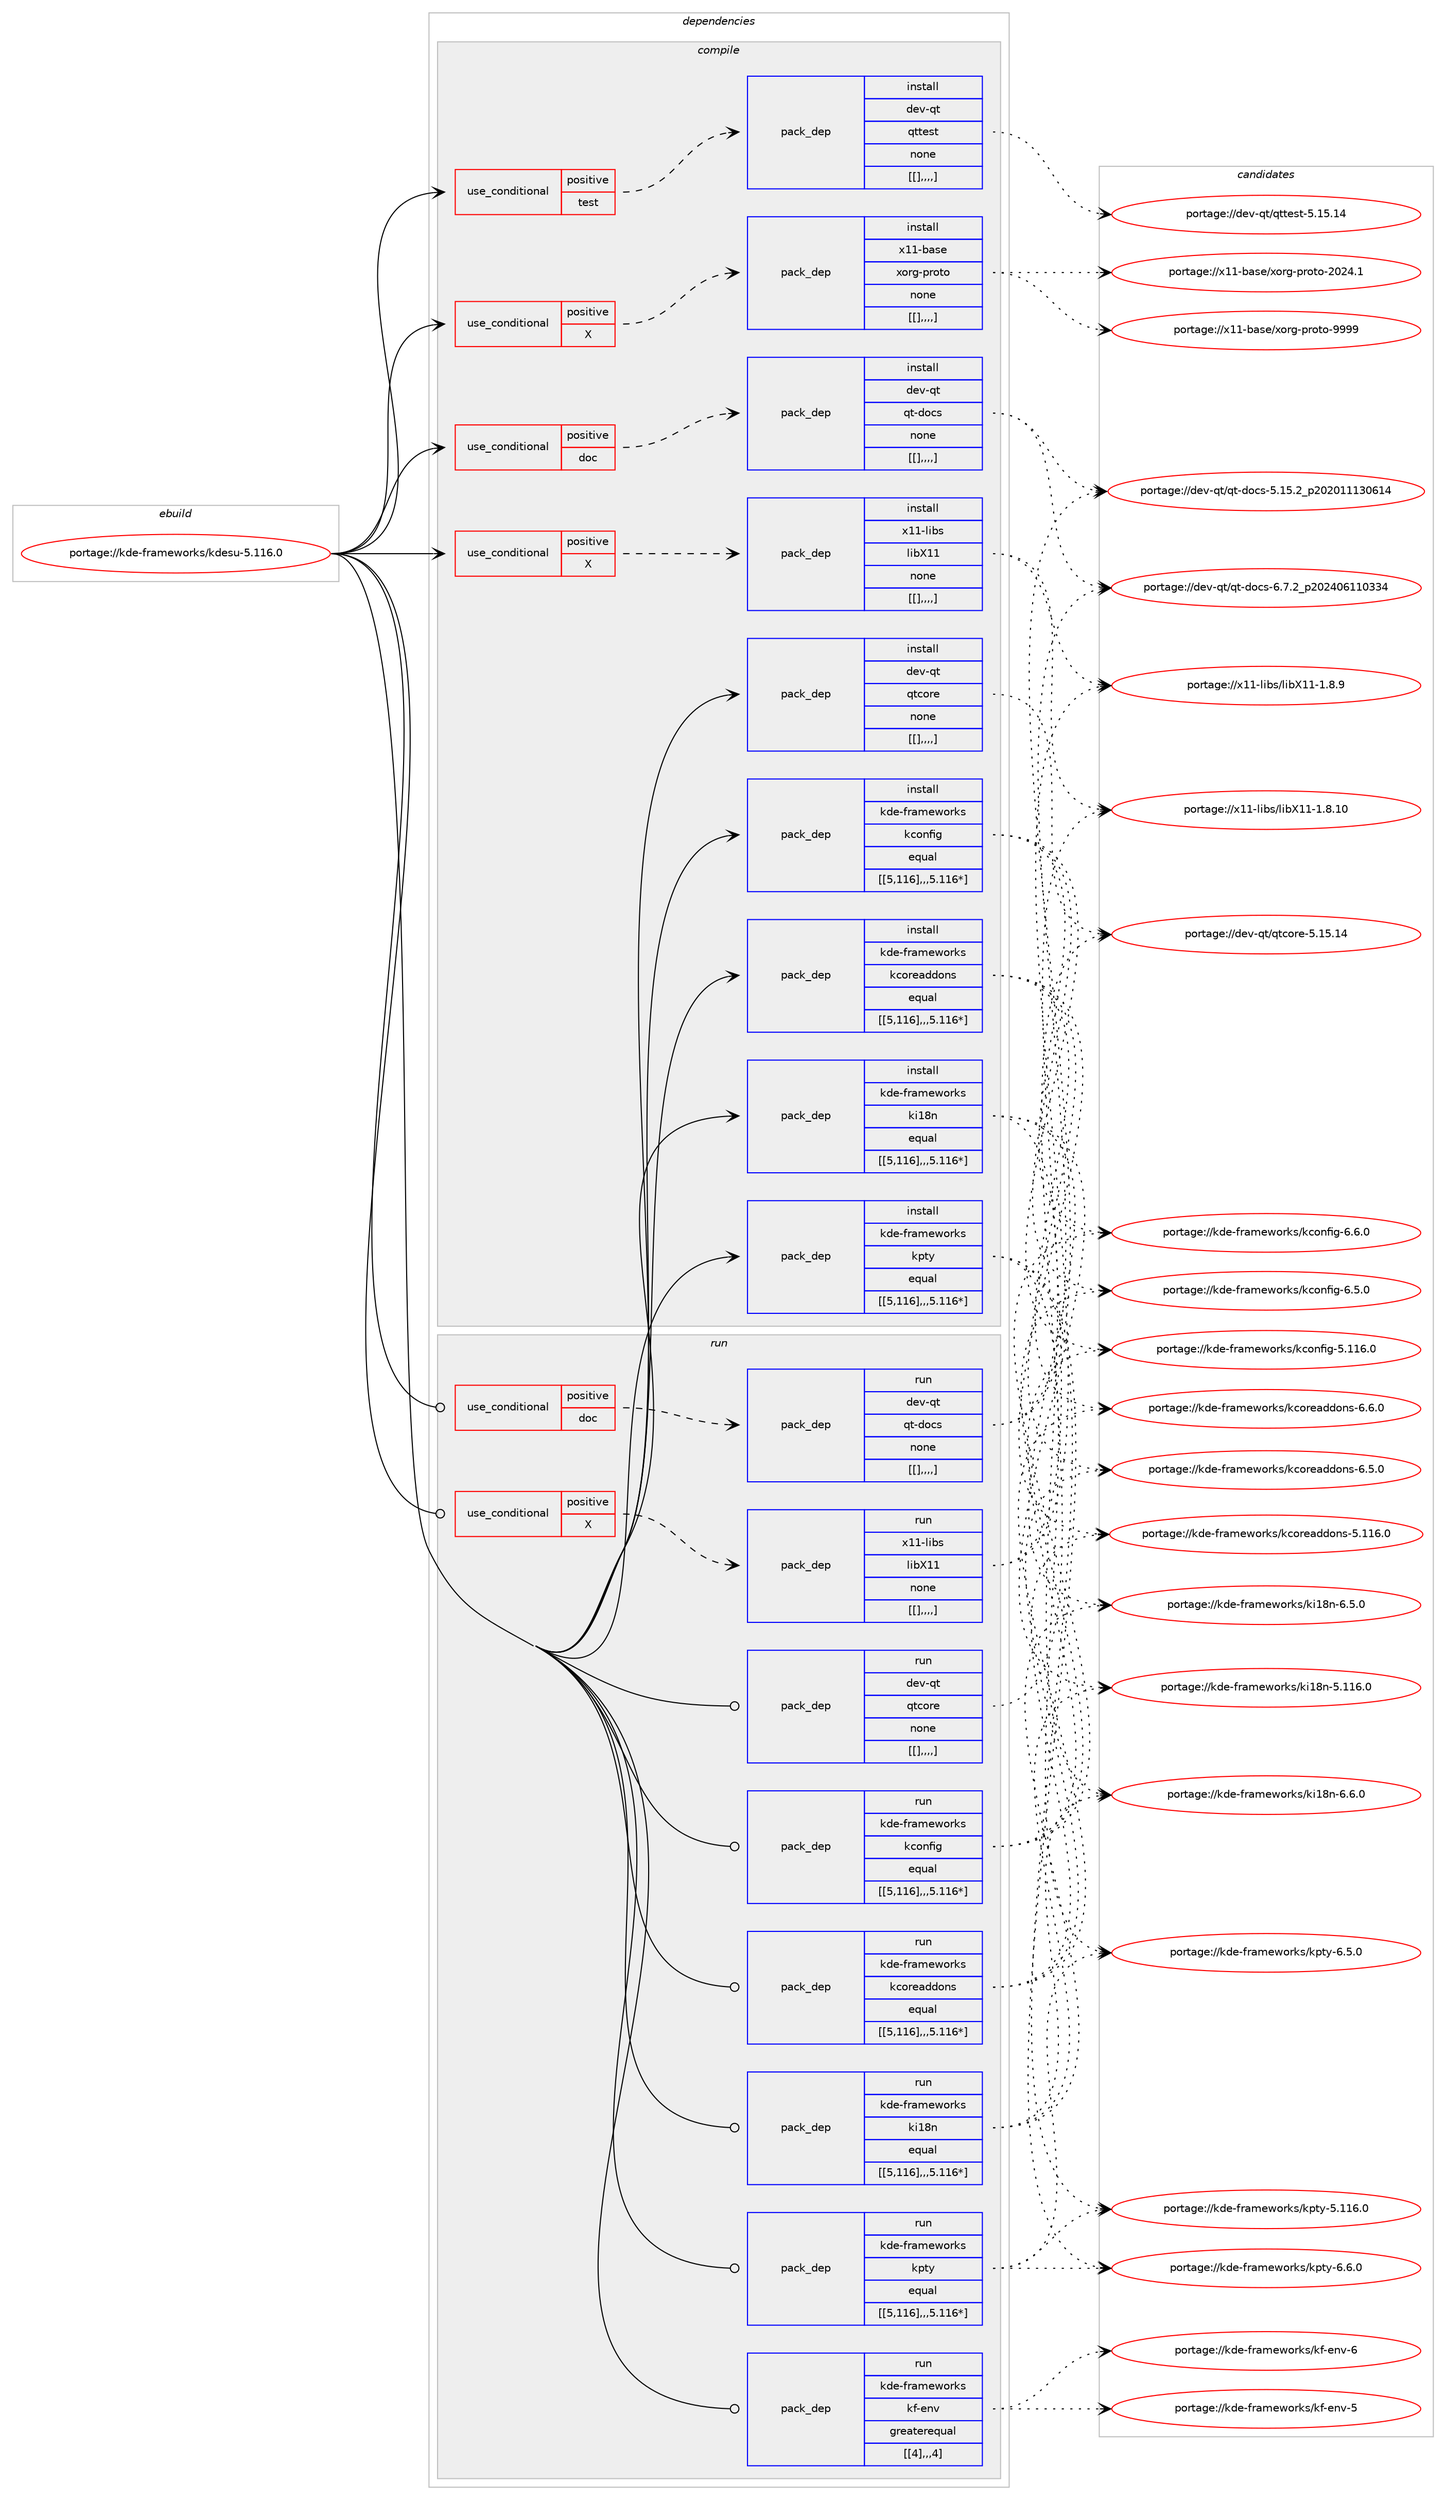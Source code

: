 digraph prolog {

# *************
# Graph options
# *************

newrank=true;
concentrate=true;
compound=true;
graph [rankdir=LR,fontname=Helvetica,fontsize=10,ranksep=1.5];#, ranksep=2.5, nodesep=0.2];
edge  [arrowhead=vee];
node  [fontname=Helvetica,fontsize=10];

# **********
# The ebuild
# **********

subgraph cluster_leftcol {
color=gray;
label=<<i>ebuild</i>>;
id [label="portage://kde-frameworks/kdesu-5.116.0", color=red, width=4, href="../kde-frameworks/kdesu-5.116.0.svg"];
}

# ****************
# The dependencies
# ****************

subgraph cluster_midcol {
color=gray;
label=<<i>dependencies</i>>;
subgraph cluster_compile {
fillcolor="#eeeeee";
style=filled;
label=<<i>compile</i>>;
subgraph cond70016 {
dependency273446 [label=<<TABLE BORDER="0" CELLBORDER="1" CELLSPACING="0" CELLPADDING="4"><TR><TD ROWSPAN="3" CELLPADDING="10">use_conditional</TD></TR><TR><TD>positive</TD></TR><TR><TD>X</TD></TR></TABLE>>, shape=none, color=red];
subgraph pack201318 {
dependency273447 [label=<<TABLE BORDER="0" CELLBORDER="1" CELLSPACING="0" CELLPADDING="4" WIDTH="220"><TR><TD ROWSPAN="6" CELLPADDING="30">pack_dep</TD></TR><TR><TD WIDTH="110">install</TD></TR><TR><TD>x11-base</TD></TR><TR><TD>xorg-proto</TD></TR><TR><TD>none</TD></TR><TR><TD>[[],,,,]</TD></TR></TABLE>>, shape=none, color=blue];
}
dependency273446:e -> dependency273447:w [weight=20,style="dashed",arrowhead="vee"];
}
id:e -> dependency273446:w [weight=20,style="solid",arrowhead="vee"];
subgraph cond70017 {
dependency273448 [label=<<TABLE BORDER="0" CELLBORDER="1" CELLSPACING="0" CELLPADDING="4"><TR><TD ROWSPAN="3" CELLPADDING="10">use_conditional</TD></TR><TR><TD>positive</TD></TR><TR><TD>X</TD></TR></TABLE>>, shape=none, color=red];
subgraph pack201319 {
dependency273449 [label=<<TABLE BORDER="0" CELLBORDER="1" CELLSPACING="0" CELLPADDING="4" WIDTH="220"><TR><TD ROWSPAN="6" CELLPADDING="30">pack_dep</TD></TR><TR><TD WIDTH="110">install</TD></TR><TR><TD>x11-libs</TD></TR><TR><TD>libX11</TD></TR><TR><TD>none</TD></TR><TR><TD>[[],,,,]</TD></TR></TABLE>>, shape=none, color=blue];
}
dependency273448:e -> dependency273449:w [weight=20,style="dashed",arrowhead="vee"];
}
id:e -> dependency273448:w [weight=20,style="solid",arrowhead="vee"];
subgraph cond70018 {
dependency273450 [label=<<TABLE BORDER="0" CELLBORDER="1" CELLSPACING="0" CELLPADDING="4"><TR><TD ROWSPAN="3" CELLPADDING="10">use_conditional</TD></TR><TR><TD>positive</TD></TR><TR><TD>doc</TD></TR></TABLE>>, shape=none, color=red];
subgraph pack201320 {
dependency273451 [label=<<TABLE BORDER="0" CELLBORDER="1" CELLSPACING="0" CELLPADDING="4" WIDTH="220"><TR><TD ROWSPAN="6" CELLPADDING="30">pack_dep</TD></TR><TR><TD WIDTH="110">install</TD></TR><TR><TD>dev-qt</TD></TR><TR><TD>qt-docs</TD></TR><TR><TD>none</TD></TR><TR><TD>[[],,,,]</TD></TR></TABLE>>, shape=none, color=blue];
}
dependency273450:e -> dependency273451:w [weight=20,style="dashed",arrowhead="vee"];
}
id:e -> dependency273450:w [weight=20,style="solid",arrowhead="vee"];
subgraph cond70019 {
dependency273452 [label=<<TABLE BORDER="0" CELLBORDER="1" CELLSPACING="0" CELLPADDING="4"><TR><TD ROWSPAN="3" CELLPADDING="10">use_conditional</TD></TR><TR><TD>positive</TD></TR><TR><TD>test</TD></TR></TABLE>>, shape=none, color=red];
subgraph pack201321 {
dependency273453 [label=<<TABLE BORDER="0" CELLBORDER="1" CELLSPACING="0" CELLPADDING="4" WIDTH="220"><TR><TD ROWSPAN="6" CELLPADDING="30">pack_dep</TD></TR><TR><TD WIDTH="110">install</TD></TR><TR><TD>dev-qt</TD></TR><TR><TD>qttest</TD></TR><TR><TD>none</TD></TR><TR><TD>[[],,,,]</TD></TR></TABLE>>, shape=none, color=blue];
}
dependency273452:e -> dependency273453:w [weight=20,style="dashed",arrowhead="vee"];
}
id:e -> dependency273452:w [weight=20,style="solid",arrowhead="vee"];
subgraph pack201322 {
dependency273454 [label=<<TABLE BORDER="0" CELLBORDER="1" CELLSPACING="0" CELLPADDING="4" WIDTH="220"><TR><TD ROWSPAN="6" CELLPADDING="30">pack_dep</TD></TR><TR><TD WIDTH="110">install</TD></TR><TR><TD>dev-qt</TD></TR><TR><TD>qtcore</TD></TR><TR><TD>none</TD></TR><TR><TD>[[],,,,]</TD></TR></TABLE>>, shape=none, color=blue];
}
id:e -> dependency273454:w [weight=20,style="solid",arrowhead="vee"];
subgraph pack201323 {
dependency273455 [label=<<TABLE BORDER="0" CELLBORDER="1" CELLSPACING="0" CELLPADDING="4" WIDTH="220"><TR><TD ROWSPAN="6" CELLPADDING="30">pack_dep</TD></TR><TR><TD WIDTH="110">install</TD></TR><TR><TD>kde-frameworks</TD></TR><TR><TD>kconfig</TD></TR><TR><TD>equal</TD></TR><TR><TD>[[5,116],,,5.116*]</TD></TR></TABLE>>, shape=none, color=blue];
}
id:e -> dependency273455:w [weight=20,style="solid",arrowhead="vee"];
subgraph pack201324 {
dependency273456 [label=<<TABLE BORDER="0" CELLBORDER="1" CELLSPACING="0" CELLPADDING="4" WIDTH="220"><TR><TD ROWSPAN="6" CELLPADDING="30">pack_dep</TD></TR><TR><TD WIDTH="110">install</TD></TR><TR><TD>kde-frameworks</TD></TR><TR><TD>kcoreaddons</TD></TR><TR><TD>equal</TD></TR><TR><TD>[[5,116],,,5.116*]</TD></TR></TABLE>>, shape=none, color=blue];
}
id:e -> dependency273456:w [weight=20,style="solid",arrowhead="vee"];
subgraph pack201325 {
dependency273457 [label=<<TABLE BORDER="0" CELLBORDER="1" CELLSPACING="0" CELLPADDING="4" WIDTH="220"><TR><TD ROWSPAN="6" CELLPADDING="30">pack_dep</TD></TR><TR><TD WIDTH="110">install</TD></TR><TR><TD>kde-frameworks</TD></TR><TR><TD>ki18n</TD></TR><TR><TD>equal</TD></TR><TR><TD>[[5,116],,,5.116*]</TD></TR></TABLE>>, shape=none, color=blue];
}
id:e -> dependency273457:w [weight=20,style="solid",arrowhead="vee"];
subgraph pack201326 {
dependency273458 [label=<<TABLE BORDER="0" CELLBORDER="1" CELLSPACING="0" CELLPADDING="4" WIDTH="220"><TR><TD ROWSPAN="6" CELLPADDING="30">pack_dep</TD></TR><TR><TD WIDTH="110">install</TD></TR><TR><TD>kde-frameworks</TD></TR><TR><TD>kpty</TD></TR><TR><TD>equal</TD></TR><TR><TD>[[5,116],,,5.116*]</TD></TR></TABLE>>, shape=none, color=blue];
}
id:e -> dependency273458:w [weight=20,style="solid",arrowhead="vee"];
}
subgraph cluster_compileandrun {
fillcolor="#eeeeee";
style=filled;
label=<<i>compile and run</i>>;
}
subgraph cluster_run {
fillcolor="#eeeeee";
style=filled;
label=<<i>run</i>>;
subgraph cond70020 {
dependency273459 [label=<<TABLE BORDER="0" CELLBORDER="1" CELLSPACING="0" CELLPADDING="4"><TR><TD ROWSPAN="3" CELLPADDING="10">use_conditional</TD></TR><TR><TD>positive</TD></TR><TR><TD>X</TD></TR></TABLE>>, shape=none, color=red];
subgraph pack201327 {
dependency273460 [label=<<TABLE BORDER="0" CELLBORDER="1" CELLSPACING="0" CELLPADDING="4" WIDTH="220"><TR><TD ROWSPAN="6" CELLPADDING="30">pack_dep</TD></TR><TR><TD WIDTH="110">run</TD></TR><TR><TD>x11-libs</TD></TR><TR><TD>libX11</TD></TR><TR><TD>none</TD></TR><TR><TD>[[],,,,]</TD></TR></TABLE>>, shape=none, color=blue];
}
dependency273459:e -> dependency273460:w [weight=20,style="dashed",arrowhead="vee"];
}
id:e -> dependency273459:w [weight=20,style="solid",arrowhead="odot"];
subgraph cond70021 {
dependency273461 [label=<<TABLE BORDER="0" CELLBORDER="1" CELLSPACING="0" CELLPADDING="4"><TR><TD ROWSPAN="3" CELLPADDING="10">use_conditional</TD></TR><TR><TD>positive</TD></TR><TR><TD>doc</TD></TR></TABLE>>, shape=none, color=red];
subgraph pack201328 {
dependency273462 [label=<<TABLE BORDER="0" CELLBORDER="1" CELLSPACING="0" CELLPADDING="4" WIDTH="220"><TR><TD ROWSPAN="6" CELLPADDING="30">pack_dep</TD></TR><TR><TD WIDTH="110">run</TD></TR><TR><TD>dev-qt</TD></TR><TR><TD>qt-docs</TD></TR><TR><TD>none</TD></TR><TR><TD>[[],,,,]</TD></TR></TABLE>>, shape=none, color=blue];
}
dependency273461:e -> dependency273462:w [weight=20,style="dashed",arrowhead="vee"];
}
id:e -> dependency273461:w [weight=20,style="solid",arrowhead="odot"];
subgraph pack201329 {
dependency273463 [label=<<TABLE BORDER="0" CELLBORDER="1" CELLSPACING="0" CELLPADDING="4" WIDTH="220"><TR><TD ROWSPAN="6" CELLPADDING="30">pack_dep</TD></TR><TR><TD WIDTH="110">run</TD></TR><TR><TD>dev-qt</TD></TR><TR><TD>qtcore</TD></TR><TR><TD>none</TD></TR><TR><TD>[[],,,,]</TD></TR></TABLE>>, shape=none, color=blue];
}
id:e -> dependency273463:w [weight=20,style="solid",arrowhead="odot"];
subgraph pack201330 {
dependency273464 [label=<<TABLE BORDER="0" CELLBORDER="1" CELLSPACING="0" CELLPADDING="4" WIDTH="220"><TR><TD ROWSPAN="6" CELLPADDING="30">pack_dep</TD></TR><TR><TD WIDTH="110">run</TD></TR><TR><TD>kde-frameworks</TD></TR><TR><TD>kconfig</TD></TR><TR><TD>equal</TD></TR><TR><TD>[[5,116],,,5.116*]</TD></TR></TABLE>>, shape=none, color=blue];
}
id:e -> dependency273464:w [weight=20,style="solid",arrowhead="odot"];
subgraph pack201331 {
dependency273465 [label=<<TABLE BORDER="0" CELLBORDER="1" CELLSPACING="0" CELLPADDING="4" WIDTH="220"><TR><TD ROWSPAN="6" CELLPADDING="30">pack_dep</TD></TR><TR><TD WIDTH="110">run</TD></TR><TR><TD>kde-frameworks</TD></TR><TR><TD>kcoreaddons</TD></TR><TR><TD>equal</TD></TR><TR><TD>[[5,116],,,5.116*]</TD></TR></TABLE>>, shape=none, color=blue];
}
id:e -> dependency273465:w [weight=20,style="solid",arrowhead="odot"];
subgraph pack201332 {
dependency273466 [label=<<TABLE BORDER="0" CELLBORDER="1" CELLSPACING="0" CELLPADDING="4" WIDTH="220"><TR><TD ROWSPAN="6" CELLPADDING="30">pack_dep</TD></TR><TR><TD WIDTH="110">run</TD></TR><TR><TD>kde-frameworks</TD></TR><TR><TD>kf-env</TD></TR><TR><TD>greaterequal</TD></TR><TR><TD>[[4],,,4]</TD></TR></TABLE>>, shape=none, color=blue];
}
id:e -> dependency273466:w [weight=20,style="solid",arrowhead="odot"];
subgraph pack201333 {
dependency273467 [label=<<TABLE BORDER="0" CELLBORDER="1" CELLSPACING="0" CELLPADDING="4" WIDTH="220"><TR><TD ROWSPAN="6" CELLPADDING="30">pack_dep</TD></TR><TR><TD WIDTH="110">run</TD></TR><TR><TD>kde-frameworks</TD></TR><TR><TD>ki18n</TD></TR><TR><TD>equal</TD></TR><TR><TD>[[5,116],,,5.116*]</TD></TR></TABLE>>, shape=none, color=blue];
}
id:e -> dependency273467:w [weight=20,style="solid",arrowhead="odot"];
subgraph pack201334 {
dependency273468 [label=<<TABLE BORDER="0" CELLBORDER="1" CELLSPACING="0" CELLPADDING="4" WIDTH="220"><TR><TD ROWSPAN="6" CELLPADDING="30">pack_dep</TD></TR><TR><TD WIDTH="110">run</TD></TR><TR><TD>kde-frameworks</TD></TR><TR><TD>kpty</TD></TR><TR><TD>equal</TD></TR><TR><TD>[[5,116],,,5.116*]</TD></TR></TABLE>>, shape=none, color=blue];
}
id:e -> dependency273468:w [weight=20,style="solid",arrowhead="odot"];
}
}

# **************
# The candidates
# **************

subgraph cluster_choices {
rank=same;
color=gray;
label=<<i>candidates</i>>;

subgraph choice201318 {
color=black;
nodesep=1;
choice120494945989711510147120111114103451121141111161114557575757 [label="portage://x11-base/xorg-proto-9999", color=red, width=4,href="../x11-base/xorg-proto-9999.svg"];
choice1204949459897115101471201111141034511211411111611145504850524649 [label="portage://x11-base/xorg-proto-2024.1", color=red, width=4,href="../x11-base/xorg-proto-2024.1.svg"];
dependency273447:e -> choice120494945989711510147120111114103451121141111161114557575757:w [style=dotted,weight="100"];
dependency273447:e -> choice1204949459897115101471201111141034511211411111611145504850524649:w [style=dotted,weight="100"];
}
subgraph choice201319 {
color=black;
nodesep=1;
choice12049494510810598115471081059888494945494656464948 [label="portage://x11-libs/libX11-1.8.10", color=red, width=4,href="../x11-libs/libX11-1.8.10.svg"];
choice120494945108105981154710810598884949454946564657 [label="portage://x11-libs/libX11-1.8.9", color=red, width=4,href="../x11-libs/libX11-1.8.9.svg"];
dependency273449:e -> choice12049494510810598115471081059888494945494656464948:w [style=dotted,weight="100"];
dependency273449:e -> choice120494945108105981154710810598884949454946564657:w [style=dotted,weight="100"];
}
subgraph choice201320 {
color=black;
nodesep=1;
choice1001011184511311647113116451001119911545544655465095112504850524854494948515152 [label="portage://dev-qt/qt-docs-6.7.2_p202406110334", color=red, width=4,href="../dev-qt/qt-docs-6.7.2_p202406110334.svg"];
choice100101118451131164711311645100111991154553464953465095112504850484949495148544952 [label="portage://dev-qt/qt-docs-5.15.2_p202011130614", color=red, width=4,href="../dev-qt/qt-docs-5.15.2_p202011130614.svg"];
dependency273451:e -> choice1001011184511311647113116451001119911545544655465095112504850524854494948515152:w [style=dotted,weight="100"];
dependency273451:e -> choice100101118451131164711311645100111991154553464953465095112504850484949495148544952:w [style=dotted,weight="100"];
}
subgraph choice201321 {
color=black;
nodesep=1;
choice10010111845113116471131161161011151164553464953464952 [label="portage://dev-qt/qttest-5.15.14", color=red, width=4,href="../dev-qt/qttest-5.15.14.svg"];
dependency273453:e -> choice10010111845113116471131161161011151164553464953464952:w [style=dotted,weight="100"];
}
subgraph choice201322 {
color=black;
nodesep=1;
choice1001011184511311647113116991111141014553464953464952 [label="portage://dev-qt/qtcore-5.15.14", color=red, width=4,href="../dev-qt/qtcore-5.15.14.svg"];
dependency273454:e -> choice1001011184511311647113116991111141014553464953464952:w [style=dotted,weight="100"];
}
subgraph choice201323 {
color=black;
nodesep=1;
choice10710010145102114971091011191111141071154710799111110102105103455446544648 [label="portage://kde-frameworks/kconfig-6.6.0", color=red, width=4,href="../kde-frameworks/kconfig-6.6.0.svg"];
choice10710010145102114971091011191111141071154710799111110102105103455446534648 [label="portage://kde-frameworks/kconfig-6.5.0", color=red, width=4,href="../kde-frameworks/kconfig-6.5.0.svg"];
choice107100101451021149710910111911111410711547107991111101021051034553464949544648 [label="portage://kde-frameworks/kconfig-5.116.0", color=red, width=4,href="../kde-frameworks/kconfig-5.116.0.svg"];
dependency273455:e -> choice10710010145102114971091011191111141071154710799111110102105103455446544648:w [style=dotted,weight="100"];
dependency273455:e -> choice10710010145102114971091011191111141071154710799111110102105103455446534648:w [style=dotted,weight="100"];
dependency273455:e -> choice107100101451021149710910111911111410711547107991111101021051034553464949544648:w [style=dotted,weight="100"];
}
subgraph choice201324 {
color=black;
nodesep=1;
choice1071001014510211497109101119111114107115471079911111410197100100111110115455446544648 [label="portage://kde-frameworks/kcoreaddons-6.6.0", color=red, width=4,href="../kde-frameworks/kcoreaddons-6.6.0.svg"];
choice1071001014510211497109101119111114107115471079911111410197100100111110115455446534648 [label="portage://kde-frameworks/kcoreaddons-6.5.0", color=red, width=4,href="../kde-frameworks/kcoreaddons-6.5.0.svg"];
choice10710010145102114971091011191111141071154710799111114101971001001111101154553464949544648 [label="portage://kde-frameworks/kcoreaddons-5.116.0", color=red, width=4,href="../kde-frameworks/kcoreaddons-5.116.0.svg"];
dependency273456:e -> choice1071001014510211497109101119111114107115471079911111410197100100111110115455446544648:w [style=dotted,weight="100"];
dependency273456:e -> choice1071001014510211497109101119111114107115471079911111410197100100111110115455446534648:w [style=dotted,weight="100"];
dependency273456:e -> choice10710010145102114971091011191111141071154710799111114101971001001111101154553464949544648:w [style=dotted,weight="100"];
}
subgraph choice201325 {
color=black;
nodesep=1;
choice1071001014510211497109101119111114107115471071054956110455446544648 [label="portage://kde-frameworks/ki18n-6.6.0", color=red, width=4,href="../kde-frameworks/ki18n-6.6.0.svg"];
choice1071001014510211497109101119111114107115471071054956110455446534648 [label="portage://kde-frameworks/ki18n-6.5.0", color=red, width=4,href="../kde-frameworks/ki18n-6.5.0.svg"];
choice10710010145102114971091011191111141071154710710549561104553464949544648 [label="portage://kde-frameworks/ki18n-5.116.0", color=red, width=4,href="../kde-frameworks/ki18n-5.116.0.svg"];
dependency273457:e -> choice1071001014510211497109101119111114107115471071054956110455446544648:w [style=dotted,weight="100"];
dependency273457:e -> choice1071001014510211497109101119111114107115471071054956110455446534648:w [style=dotted,weight="100"];
dependency273457:e -> choice10710010145102114971091011191111141071154710710549561104553464949544648:w [style=dotted,weight="100"];
}
subgraph choice201326 {
color=black;
nodesep=1;
choice107100101451021149710910111911111410711547107112116121455446544648 [label="portage://kde-frameworks/kpty-6.6.0", color=red, width=4,href="../kde-frameworks/kpty-6.6.0.svg"];
choice107100101451021149710910111911111410711547107112116121455446534648 [label="portage://kde-frameworks/kpty-6.5.0", color=red, width=4,href="../kde-frameworks/kpty-6.5.0.svg"];
choice1071001014510211497109101119111114107115471071121161214553464949544648 [label="portage://kde-frameworks/kpty-5.116.0", color=red, width=4,href="../kde-frameworks/kpty-5.116.0.svg"];
dependency273458:e -> choice107100101451021149710910111911111410711547107112116121455446544648:w [style=dotted,weight="100"];
dependency273458:e -> choice107100101451021149710910111911111410711547107112116121455446534648:w [style=dotted,weight="100"];
dependency273458:e -> choice1071001014510211497109101119111114107115471071121161214553464949544648:w [style=dotted,weight="100"];
}
subgraph choice201327 {
color=black;
nodesep=1;
choice12049494510810598115471081059888494945494656464948 [label="portage://x11-libs/libX11-1.8.10", color=red, width=4,href="../x11-libs/libX11-1.8.10.svg"];
choice120494945108105981154710810598884949454946564657 [label="portage://x11-libs/libX11-1.8.9", color=red, width=4,href="../x11-libs/libX11-1.8.9.svg"];
dependency273460:e -> choice12049494510810598115471081059888494945494656464948:w [style=dotted,weight="100"];
dependency273460:e -> choice120494945108105981154710810598884949454946564657:w [style=dotted,weight="100"];
}
subgraph choice201328 {
color=black;
nodesep=1;
choice1001011184511311647113116451001119911545544655465095112504850524854494948515152 [label="portage://dev-qt/qt-docs-6.7.2_p202406110334", color=red, width=4,href="../dev-qt/qt-docs-6.7.2_p202406110334.svg"];
choice100101118451131164711311645100111991154553464953465095112504850484949495148544952 [label="portage://dev-qt/qt-docs-5.15.2_p202011130614", color=red, width=4,href="../dev-qt/qt-docs-5.15.2_p202011130614.svg"];
dependency273462:e -> choice1001011184511311647113116451001119911545544655465095112504850524854494948515152:w [style=dotted,weight="100"];
dependency273462:e -> choice100101118451131164711311645100111991154553464953465095112504850484949495148544952:w [style=dotted,weight="100"];
}
subgraph choice201329 {
color=black;
nodesep=1;
choice1001011184511311647113116991111141014553464953464952 [label="portage://dev-qt/qtcore-5.15.14", color=red, width=4,href="../dev-qt/qtcore-5.15.14.svg"];
dependency273463:e -> choice1001011184511311647113116991111141014553464953464952:w [style=dotted,weight="100"];
}
subgraph choice201330 {
color=black;
nodesep=1;
choice10710010145102114971091011191111141071154710799111110102105103455446544648 [label="portage://kde-frameworks/kconfig-6.6.0", color=red, width=4,href="../kde-frameworks/kconfig-6.6.0.svg"];
choice10710010145102114971091011191111141071154710799111110102105103455446534648 [label="portage://kde-frameworks/kconfig-6.5.0", color=red, width=4,href="../kde-frameworks/kconfig-6.5.0.svg"];
choice107100101451021149710910111911111410711547107991111101021051034553464949544648 [label="portage://kde-frameworks/kconfig-5.116.0", color=red, width=4,href="../kde-frameworks/kconfig-5.116.0.svg"];
dependency273464:e -> choice10710010145102114971091011191111141071154710799111110102105103455446544648:w [style=dotted,weight="100"];
dependency273464:e -> choice10710010145102114971091011191111141071154710799111110102105103455446534648:w [style=dotted,weight="100"];
dependency273464:e -> choice107100101451021149710910111911111410711547107991111101021051034553464949544648:w [style=dotted,weight="100"];
}
subgraph choice201331 {
color=black;
nodesep=1;
choice1071001014510211497109101119111114107115471079911111410197100100111110115455446544648 [label="portage://kde-frameworks/kcoreaddons-6.6.0", color=red, width=4,href="../kde-frameworks/kcoreaddons-6.6.0.svg"];
choice1071001014510211497109101119111114107115471079911111410197100100111110115455446534648 [label="portage://kde-frameworks/kcoreaddons-6.5.0", color=red, width=4,href="../kde-frameworks/kcoreaddons-6.5.0.svg"];
choice10710010145102114971091011191111141071154710799111114101971001001111101154553464949544648 [label="portage://kde-frameworks/kcoreaddons-5.116.0", color=red, width=4,href="../kde-frameworks/kcoreaddons-5.116.0.svg"];
dependency273465:e -> choice1071001014510211497109101119111114107115471079911111410197100100111110115455446544648:w [style=dotted,weight="100"];
dependency273465:e -> choice1071001014510211497109101119111114107115471079911111410197100100111110115455446534648:w [style=dotted,weight="100"];
dependency273465:e -> choice10710010145102114971091011191111141071154710799111114101971001001111101154553464949544648:w [style=dotted,weight="100"];
}
subgraph choice201332 {
color=black;
nodesep=1;
choice107100101451021149710910111911111410711547107102451011101184554 [label="portage://kde-frameworks/kf-env-6", color=red, width=4,href="../kde-frameworks/kf-env-6.svg"];
choice107100101451021149710910111911111410711547107102451011101184553 [label="portage://kde-frameworks/kf-env-5", color=red, width=4,href="../kde-frameworks/kf-env-5.svg"];
dependency273466:e -> choice107100101451021149710910111911111410711547107102451011101184554:w [style=dotted,weight="100"];
dependency273466:e -> choice107100101451021149710910111911111410711547107102451011101184553:w [style=dotted,weight="100"];
}
subgraph choice201333 {
color=black;
nodesep=1;
choice1071001014510211497109101119111114107115471071054956110455446544648 [label="portage://kde-frameworks/ki18n-6.6.0", color=red, width=4,href="../kde-frameworks/ki18n-6.6.0.svg"];
choice1071001014510211497109101119111114107115471071054956110455446534648 [label="portage://kde-frameworks/ki18n-6.5.0", color=red, width=4,href="../kde-frameworks/ki18n-6.5.0.svg"];
choice10710010145102114971091011191111141071154710710549561104553464949544648 [label="portage://kde-frameworks/ki18n-5.116.0", color=red, width=4,href="../kde-frameworks/ki18n-5.116.0.svg"];
dependency273467:e -> choice1071001014510211497109101119111114107115471071054956110455446544648:w [style=dotted,weight="100"];
dependency273467:e -> choice1071001014510211497109101119111114107115471071054956110455446534648:w [style=dotted,weight="100"];
dependency273467:e -> choice10710010145102114971091011191111141071154710710549561104553464949544648:w [style=dotted,weight="100"];
}
subgraph choice201334 {
color=black;
nodesep=1;
choice107100101451021149710910111911111410711547107112116121455446544648 [label="portage://kde-frameworks/kpty-6.6.0", color=red, width=4,href="../kde-frameworks/kpty-6.6.0.svg"];
choice107100101451021149710910111911111410711547107112116121455446534648 [label="portage://kde-frameworks/kpty-6.5.0", color=red, width=4,href="../kde-frameworks/kpty-6.5.0.svg"];
choice1071001014510211497109101119111114107115471071121161214553464949544648 [label="portage://kde-frameworks/kpty-5.116.0", color=red, width=4,href="../kde-frameworks/kpty-5.116.0.svg"];
dependency273468:e -> choice107100101451021149710910111911111410711547107112116121455446544648:w [style=dotted,weight="100"];
dependency273468:e -> choice107100101451021149710910111911111410711547107112116121455446534648:w [style=dotted,weight="100"];
dependency273468:e -> choice1071001014510211497109101119111114107115471071121161214553464949544648:w [style=dotted,weight="100"];
}
}

}
